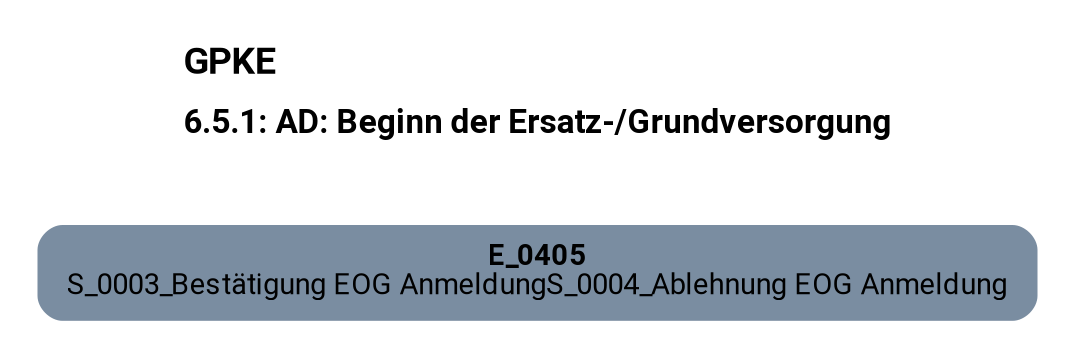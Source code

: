 digraph D {
    labelloc="t";
    label=<<B><FONT POINT-SIZE="18">GPKE</FONT></B><BR align="left"/><BR/><B><FONT POINT-SIZE="16">6.5.1: AD: Beginn der Ersatz-/Grundversorgung</FONT></B><BR align="left"/><BR/><BR/><BR/>>;
    ratio="compress";
    concentrate=true;
    pack=true;
    rankdir=TB;
    packmode="array";
    size="20,20";
    fontsize=12;
    pad=0.25;
    "Empty" [margin="0.2,0.12", shape=box, style="filled,rounded", penwidth=0.0, fillcolor="#7a8da1", label=<<B>E_0405</B><BR align="center"/><FONT>S_0003_Bestätigung EOG Anmeldung
S_0004_Ablehnung EOG Anmeldung</FONT><BR align="center"/>>, fontname="Roboto, sans-serif"];


    bgcolor="transparent";
fontname="Roboto, sans-serif";
}